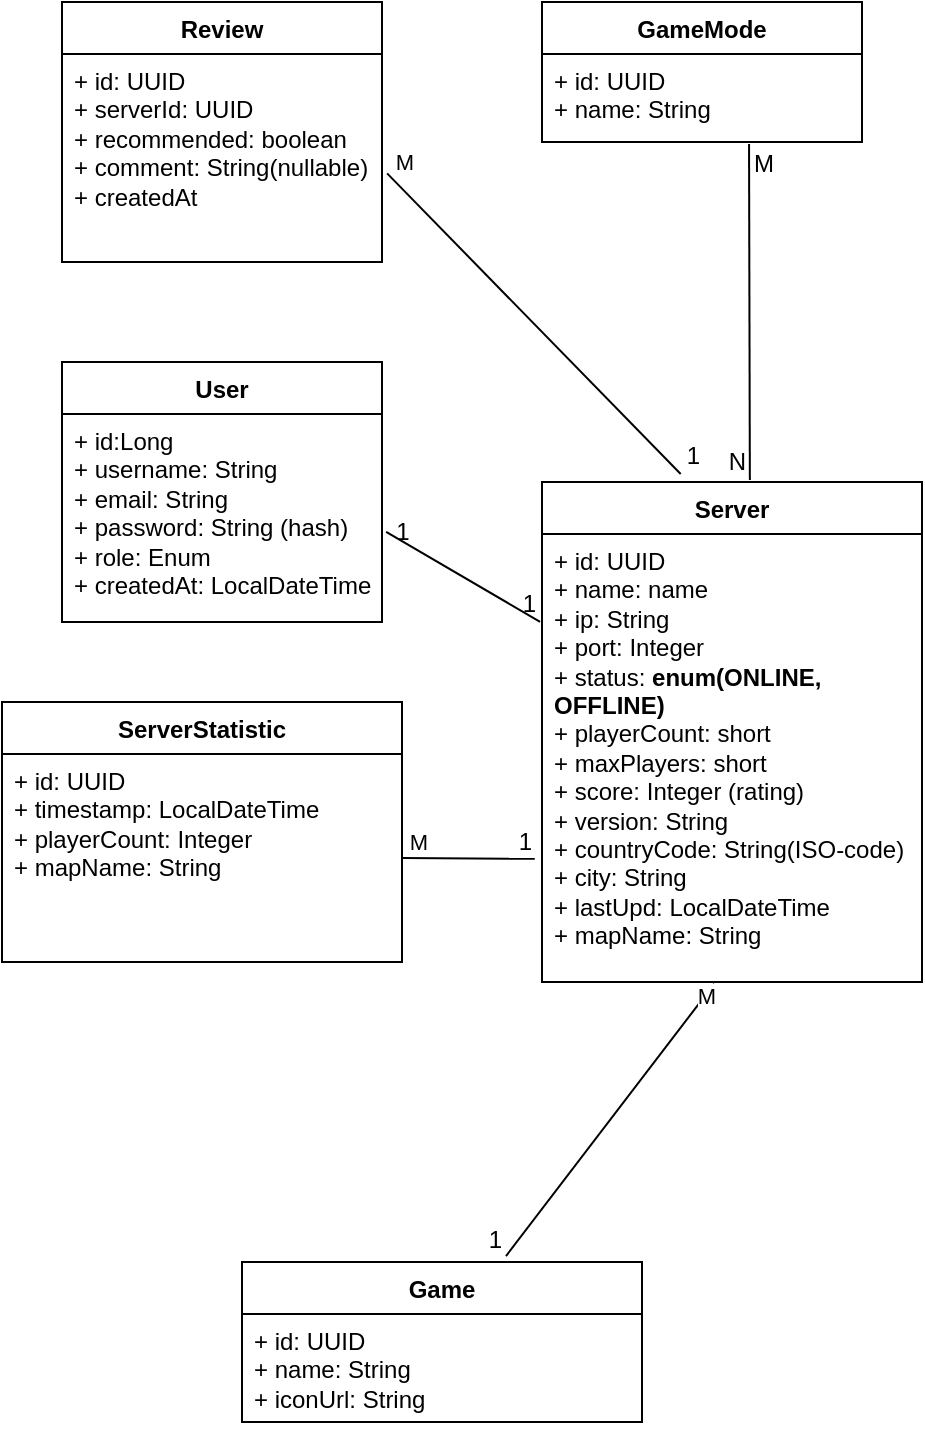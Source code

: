 <mxfile version="22.1.22" type="embed">
  <diagram name="UseCaseGameMonitoring_Extended" id="U67slQNZNAwhTFtYolFh">
    <mxGraphModel dx="485" dy="362" grid="1" gridSize="10" guides="1" tooltips="1" connect="1" arrows="1" fold="1" page="1" pageScale="1" pageWidth="827" pageHeight="1169" math="0" shadow="0">
      <root>
        <mxCell id="0" />
        <mxCell id="1" parent="0" />
        <mxCell id="808y03WBdtZiZQ33SgHt-79" value="User" style="swimlane;fontStyle=1;align=center;verticalAlign=top;childLayout=stackLayout;horizontal=1;startSize=26;horizontalStack=0;resizeParent=1;resizeParentMax=0;resizeLast=0;collapsible=1;marginBottom=0;whiteSpace=wrap;html=1;" parent="1" vertex="1">
          <mxGeometry x="80" y="380" width="160" height="130" as="geometry" />
        </mxCell>
        <mxCell id="808y03WBdtZiZQ33SgHt-80" value="+ id:Long&lt;div&gt;+ username: String&lt;/div&gt;&lt;div&gt;+ email: String&lt;/div&gt;&lt;div&gt;+ password: String (hash)&lt;/div&gt;&lt;div&gt;+ role: Enum&lt;/div&gt;&lt;div&gt;+ createdAt: LocalDateTime&lt;/div&gt;&lt;div&gt;&lt;br&gt;&lt;/div&gt;" style="text;strokeColor=none;fillColor=none;align=left;verticalAlign=top;spacingLeft=4;spacingRight=4;overflow=hidden;rotatable=0;points=[[0,0.5],[1,0.5]];portConstraint=eastwest;whiteSpace=wrap;html=1;" parent="808y03WBdtZiZQ33SgHt-79" vertex="1">
          <mxGeometry y="26" width="160" height="104" as="geometry" />
        </mxCell>
        <mxCell id="808y03WBdtZiZQ33SgHt-86" value="Server" style="swimlane;fontStyle=1;align=center;verticalAlign=top;childLayout=stackLayout;horizontal=1;startSize=26;horizontalStack=0;resizeParent=1;resizeParentMax=0;resizeLast=0;collapsible=1;marginBottom=0;whiteSpace=wrap;html=1;" parent="1" vertex="1">
          <mxGeometry x="320" y="440" width="190" height="250" as="geometry" />
        </mxCell>
        <mxCell id="808y03WBdtZiZQ33SgHt-87" value="+ id: UUID&lt;br&gt;&lt;div&gt;+ name: name&lt;br&gt;+ ip: String&lt;br&gt;+ port: Integer&lt;/div&gt;&lt;div&gt;+ status: &lt;b&gt;enum(ONLINE, OFFLINE)&lt;/b&gt;&lt;/div&gt;&lt;div&gt;+ playerCount: short&lt;br&gt;+ maxPlayers: short&lt;br&gt;+ score: Integer (rating)&lt;br&gt;+ version: String&lt;br&gt;+ countryCode: String(ISO-code)&lt;/div&gt;&lt;div&gt;+ city: String&lt;br&gt;+ lastUpd: LocalDateTime&lt;br&gt;+ mapName: String&lt;/div&gt;" style="text;strokeColor=none;fillColor=none;align=left;verticalAlign=top;spacingLeft=4;spacingRight=4;overflow=hidden;rotatable=0;points=[[0,0.5],[1,0.5]];portConstraint=eastwest;whiteSpace=wrap;html=1;" parent="808y03WBdtZiZQ33SgHt-86" vertex="1">
          <mxGeometry y="26" width="190" height="224" as="geometry" />
        </mxCell>
        <mxCell id="808y03WBdtZiZQ33SgHt-88" value="ServerStatistic" style="swimlane;fontStyle=1;align=center;verticalAlign=top;childLayout=stackLayout;horizontal=1;startSize=26;horizontalStack=0;resizeParent=1;resizeParentMax=0;resizeLast=0;collapsible=1;marginBottom=0;whiteSpace=wrap;html=1;" parent="1" vertex="1">
          <mxGeometry x="50" y="550" width="200" height="130" as="geometry" />
        </mxCell>
        <mxCell id="808y03WBdtZiZQ33SgHt-89" value="+ id: UUID&lt;br&gt;&lt;div&gt;+ timestamp: LocalDateTime&lt;br&gt;+ playerCount: Integer&lt;br&gt;+ mapName: String&lt;/div&gt;" style="text;strokeColor=none;fillColor=none;align=left;verticalAlign=top;spacingLeft=4;spacingRight=4;overflow=hidden;rotatable=0;points=[[0,0.5],[1,0.5]];portConstraint=eastwest;whiteSpace=wrap;html=1;" parent="808y03WBdtZiZQ33SgHt-88" vertex="1">
          <mxGeometry y="26" width="200" height="104" as="geometry" />
        </mxCell>
        <mxCell id="808y03WBdtZiZQ33SgHt-90" value="GameMode" style="swimlane;fontStyle=1;align=center;verticalAlign=top;childLayout=stackLayout;horizontal=1;startSize=26;horizontalStack=0;resizeParent=1;resizeParentMax=0;resizeLast=0;collapsible=1;marginBottom=0;whiteSpace=wrap;html=1;" parent="1" vertex="1">
          <mxGeometry x="320" y="200" width="160" height="70" as="geometry" />
        </mxCell>
        <mxCell id="808y03WBdtZiZQ33SgHt-91" value="+ id: UUID&lt;br&gt;&lt;div&gt;+ name: String&amp;nbsp;&lt;/div&gt;" style="text;strokeColor=none;fillColor=none;align=left;verticalAlign=top;spacingLeft=4;spacingRight=4;overflow=hidden;rotatable=0;points=[[0,0.5],[1,0.5]];portConstraint=eastwest;whiteSpace=wrap;html=1;" parent="808y03WBdtZiZQ33SgHt-90" vertex="1">
          <mxGeometry y="26" width="160" height="44" as="geometry" />
        </mxCell>
        <mxCell id="808y03WBdtZiZQ33SgHt-92" value="Review" style="swimlane;fontStyle=1;align=center;verticalAlign=top;childLayout=stackLayout;horizontal=1;startSize=26;horizontalStack=0;resizeParent=1;resizeParentMax=0;resizeLast=0;collapsible=1;marginBottom=0;whiteSpace=wrap;html=1;" parent="1" vertex="1">
          <mxGeometry x="80" y="200" width="160" height="130" as="geometry" />
        </mxCell>
        <mxCell id="808y03WBdtZiZQ33SgHt-93" value="+ id: UUID&lt;div&gt;+ serverId: UUID&lt;br&gt;+ recommended: boolean&lt;br&gt;+ comment: String(nullable)&lt;br&gt;+ createdAt&lt;/div&gt;" style="text;strokeColor=none;fillColor=none;align=left;verticalAlign=top;spacingLeft=4;spacingRight=4;overflow=hidden;rotatable=0;points=[[0,0.5],[1,0.5]];portConstraint=eastwest;whiteSpace=wrap;html=1;" parent="808y03WBdtZiZQ33SgHt-92" vertex="1">
          <mxGeometry y="26" width="160" height="104" as="geometry" />
        </mxCell>
        <mxCell id="808y03WBdtZiZQ33SgHt-108" value="" style="endArrow=none;html=1;rounded=0;exitX=0.647;exitY=1.022;exitDx=0;exitDy=0;exitPerimeter=0;entryX=0.547;entryY=-0.004;entryDx=0;entryDy=0;entryPerimeter=0;" parent="1" source="808y03WBdtZiZQ33SgHt-91" target="808y03WBdtZiZQ33SgHt-86" edge="1">
          <mxGeometry relative="1" as="geometry">
            <mxPoint x="290" y="400" as="sourcePoint" />
            <mxPoint x="420" y="437" as="targetPoint" />
          </mxGeometry>
        </mxCell>
        <mxCell id="808y03WBdtZiZQ33SgHt-109" value="M" style="resizable=0;html=1;whiteSpace=wrap;align=left;verticalAlign=bottom;" parent="808y03WBdtZiZQ33SgHt-108" connectable="0" vertex="1">
          <mxGeometry x="-1" relative="1" as="geometry">
            <mxPoint y="19" as="offset" />
          </mxGeometry>
        </mxCell>
        <mxCell id="808y03WBdtZiZQ33SgHt-110" value="N" style="resizable=0;html=1;whiteSpace=wrap;align=right;verticalAlign=bottom;" parent="808y03WBdtZiZQ33SgHt-108" connectable="0" vertex="1">
          <mxGeometry x="1" relative="1" as="geometry" />
        </mxCell>
        <mxCell id="808y03WBdtZiZQ33SgHt-111" value="Game" style="swimlane;fontStyle=1;align=center;verticalAlign=top;childLayout=stackLayout;horizontal=1;startSize=26;horizontalStack=0;resizeParent=1;resizeParentMax=0;resizeLast=0;collapsible=1;marginBottom=0;whiteSpace=wrap;html=1;" parent="1" vertex="1">
          <mxGeometry x="170" y="830" width="200" height="80" as="geometry" />
        </mxCell>
        <mxCell id="808y03WBdtZiZQ33SgHt-112" value="+ id: UUID&lt;br&gt;+ name: String&lt;br&gt;+ iconUrl: String&lt;div&gt;&lt;br&gt;&lt;/div&gt;" style="text;strokeColor=none;fillColor=none;align=left;verticalAlign=top;spacingLeft=4;spacingRight=4;overflow=hidden;rotatable=0;points=[[0,0.5],[1,0.5]];portConstraint=eastwest;whiteSpace=wrap;html=1;" parent="808y03WBdtZiZQ33SgHt-111" vertex="1">
          <mxGeometry y="26" width="200" height="54" as="geometry" />
        </mxCell>
        <mxCell id="808y03WBdtZiZQ33SgHt-113" value="" style="endArrow=none;html=1;rounded=0;entryX=0.66;entryY=-0.037;entryDx=0;entryDy=0;entryPerimeter=0;exitX=0.453;exitY=1.004;exitDx=0;exitDy=0;exitPerimeter=0;" parent="1" source="808y03WBdtZiZQ33SgHt-87" target="808y03WBdtZiZQ33SgHt-111" edge="1">
          <mxGeometry relative="1" as="geometry">
            <mxPoint x="280" y="750" as="sourcePoint" />
            <mxPoint x="360" y="580" as="targetPoint" />
          </mxGeometry>
        </mxCell>
        <mxCell id="808y03WBdtZiZQ33SgHt-114" value="1" style="resizable=0;html=1;whiteSpace=wrap;align=right;verticalAlign=bottom;" parent="808y03WBdtZiZQ33SgHt-113" connectable="0" vertex="1">
          <mxGeometry x="1" relative="1" as="geometry" />
        </mxCell>
        <mxCell id="808y03WBdtZiZQ33SgHt-115" value="M" style="edgeLabel;html=1;align=center;verticalAlign=middle;resizable=0;points=[];" parent="808y03WBdtZiZQ33SgHt-113" vertex="1" connectable="0">
          <mxGeometry x="-0.918" relative="1" as="geometry">
            <mxPoint as="offset" />
          </mxGeometry>
        </mxCell>
        <mxCell id="808y03WBdtZiZQ33SgHt-116" value="" style="endArrow=none;html=1;rounded=0;exitX=1.013;exitY=0.567;exitDx=0;exitDy=0;exitPerimeter=0;entryX=-0.005;entryY=0.196;entryDx=0;entryDy=0;entryPerimeter=0;" parent="1" source="808y03WBdtZiZQ33SgHt-80" target="808y03WBdtZiZQ33SgHt-87" edge="1">
          <mxGeometry relative="1" as="geometry">
            <mxPoint x="90" y="540" as="sourcePoint" />
            <mxPoint x="250" y="540" as="targetPoint" />
          </mxGeometry>
        </mxCell>
        <mxCell id="808y03WBdtZiZQ33SgHt-117" value="1" style="resizable=0;html=1;whiteSpace=wrap;align=right;verticalAlign=bottom;" parent="808y03WBdtZiZQ33SgHt-116" connectable="0" vertex="1">
          <mxGeometry x="1" relative="1" as="geometry" />
        </mxCell>
        <mxCell id="808y03WBdtZiZQ33SgHt-118" value="1" style="text;html=1;align=center;verticalAlign=middle;resizable=0;points=[];autosize=1;strokeColor=none;fillColor=none;" parent="1" vertex="1">
          <mxGeometry x="235" y="450" width="30" height="30" as="geometry" />
        </mxCell>
        <mxCell id="2" value="" style="endArrow=none;html=1;rounded=0;exitX=1;exitY=0.5;exitDx=0;exitDy=0;entryX=-0.019;entryY=0.725;entryDx=0;entryDy=0;entryPerimeter=0;" edge="1" parent="1" source="808y03WBdtZiZQ33SgHt-89" target="808y03WBdtZiZQ33SgHt-87">
          <mxGeometry relative="1" as="geometry">
            <mxPoint x="300" y="590" as="sourcePoint" />
            <mxPoint x="460" y="590" as="targetPoint" />
          </mxGeometry>
        </mxCell>
        <mxCell id="3" value="1" style="resizable=0;html=1;whiteSpace=wrap;align=right;verticalAlign=bottom;" connectable="0" vertex="1" parent="2">
          <mxGeometry x="1" relative="1" as="geometry" />
        </mxCell>
        <mxCell id="4" value="M" style="edgeLabel;html=1;align=center;verticalAlign=middle;resizable=0;points=[];" vertex="1" connectable="0" parent="2">
          <mxGeometry x="-0.759" y="1" relative="1" as="geometry">
            <mxPoint y="-7" as="offset" />
          </mxGeometry>
        </mxCell>
        <mxCell id="8" value="" style="endArrow=none;html=1;rounded=0;exitX=1.016;exitY=0.574;exitDx=0;exitDy=0;exitPerimeter=0;entryX=0.365;entryY=-0.016;entryDx=0;entryDy=0;entryPerimeter=0;" edge="1" parent="1" source="808y03WBdtZiZQ33SgHt-93" target="808y03WBdtZiZQ33SgHt-86">
          <mxGeometry relative="1" as="geometry">
            <mxPoint x="330" y="410" as="sourcePoint" />
            <mxPoint x="490" y="410" as="targetPoint" />
          </mxGeometry>
        </mxCell>
        <mxCell id="9" value="1" style="resizable=0;html=1;whiteSpace=wrap;align=right;verticalAlign=bottom;" connectable="0" vertex="1" parent="8">
          <mxGeometry x="1" relative="1" as="geometry">
            <mxPoint x="11" as="offset" />
          </mxGeometry>
        </mxCell>
        <mxCell id="10" value="M" style="edgeLabel;html=1;align=center;verticalAlign=middle;resizable=0;points=[];" vertex="1" connectable="0" parent="8">
          <mxGeometry x="-0.95" relative="1" as="geometry">
            <mxPoint x="4" y="-10" as="offset" />
          </mxGeometry>
        </mxCell>
      </root>
    </mxGraphModel>
  </diagram>
</mxfile>
